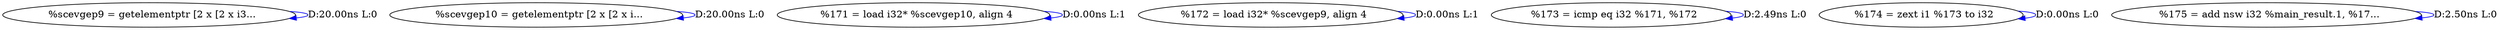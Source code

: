 digraph {
Node0x3111410[label="  %scevgep9 = getelementptr [2 x [2 x i3..."];
Node0x3111410 -> Node0x3111410[label="D:20.00ns L:0",color=blue];
Node0x3111530[label="  %scevgep10 = getelementptr [2 x [2 x i..."];
Node0x3111530 -> Node0x3111530[label="D:20.00ns L:0",color=blue];
Node0x3111610[label="  %171 = load i32* %scevgep10, align 4"];
Node0x3111610 -> Node0x3111610[label="D:0.00ns L:1",color=blue];
Node0x3111760[label="  %172 = load i32* %scevgep9, align 4"];
Node0x3111760 -> Node0x3111760[label="D:0.00ns L:1",color=blue];
Node0x3111880[label="  %173 = icmp eq i32 %171, %172"];
Node0x3111880 -> Node0x3111880[label="D:2.49ns L:0",color=blue];
Node0x3111960[label="  %174 = zext i1 %173 to i32"];
Node0x3111960 -> Node0x3111960[label="D:0.00ns L:0",color=blue];
Node0x3111a40[label="  %175 = add nsw i32 %main_result.1, %17..."];
Node0x3111a40 -> Node0x3111a40[label="D:2.50ns L:0",color=blue];
}
